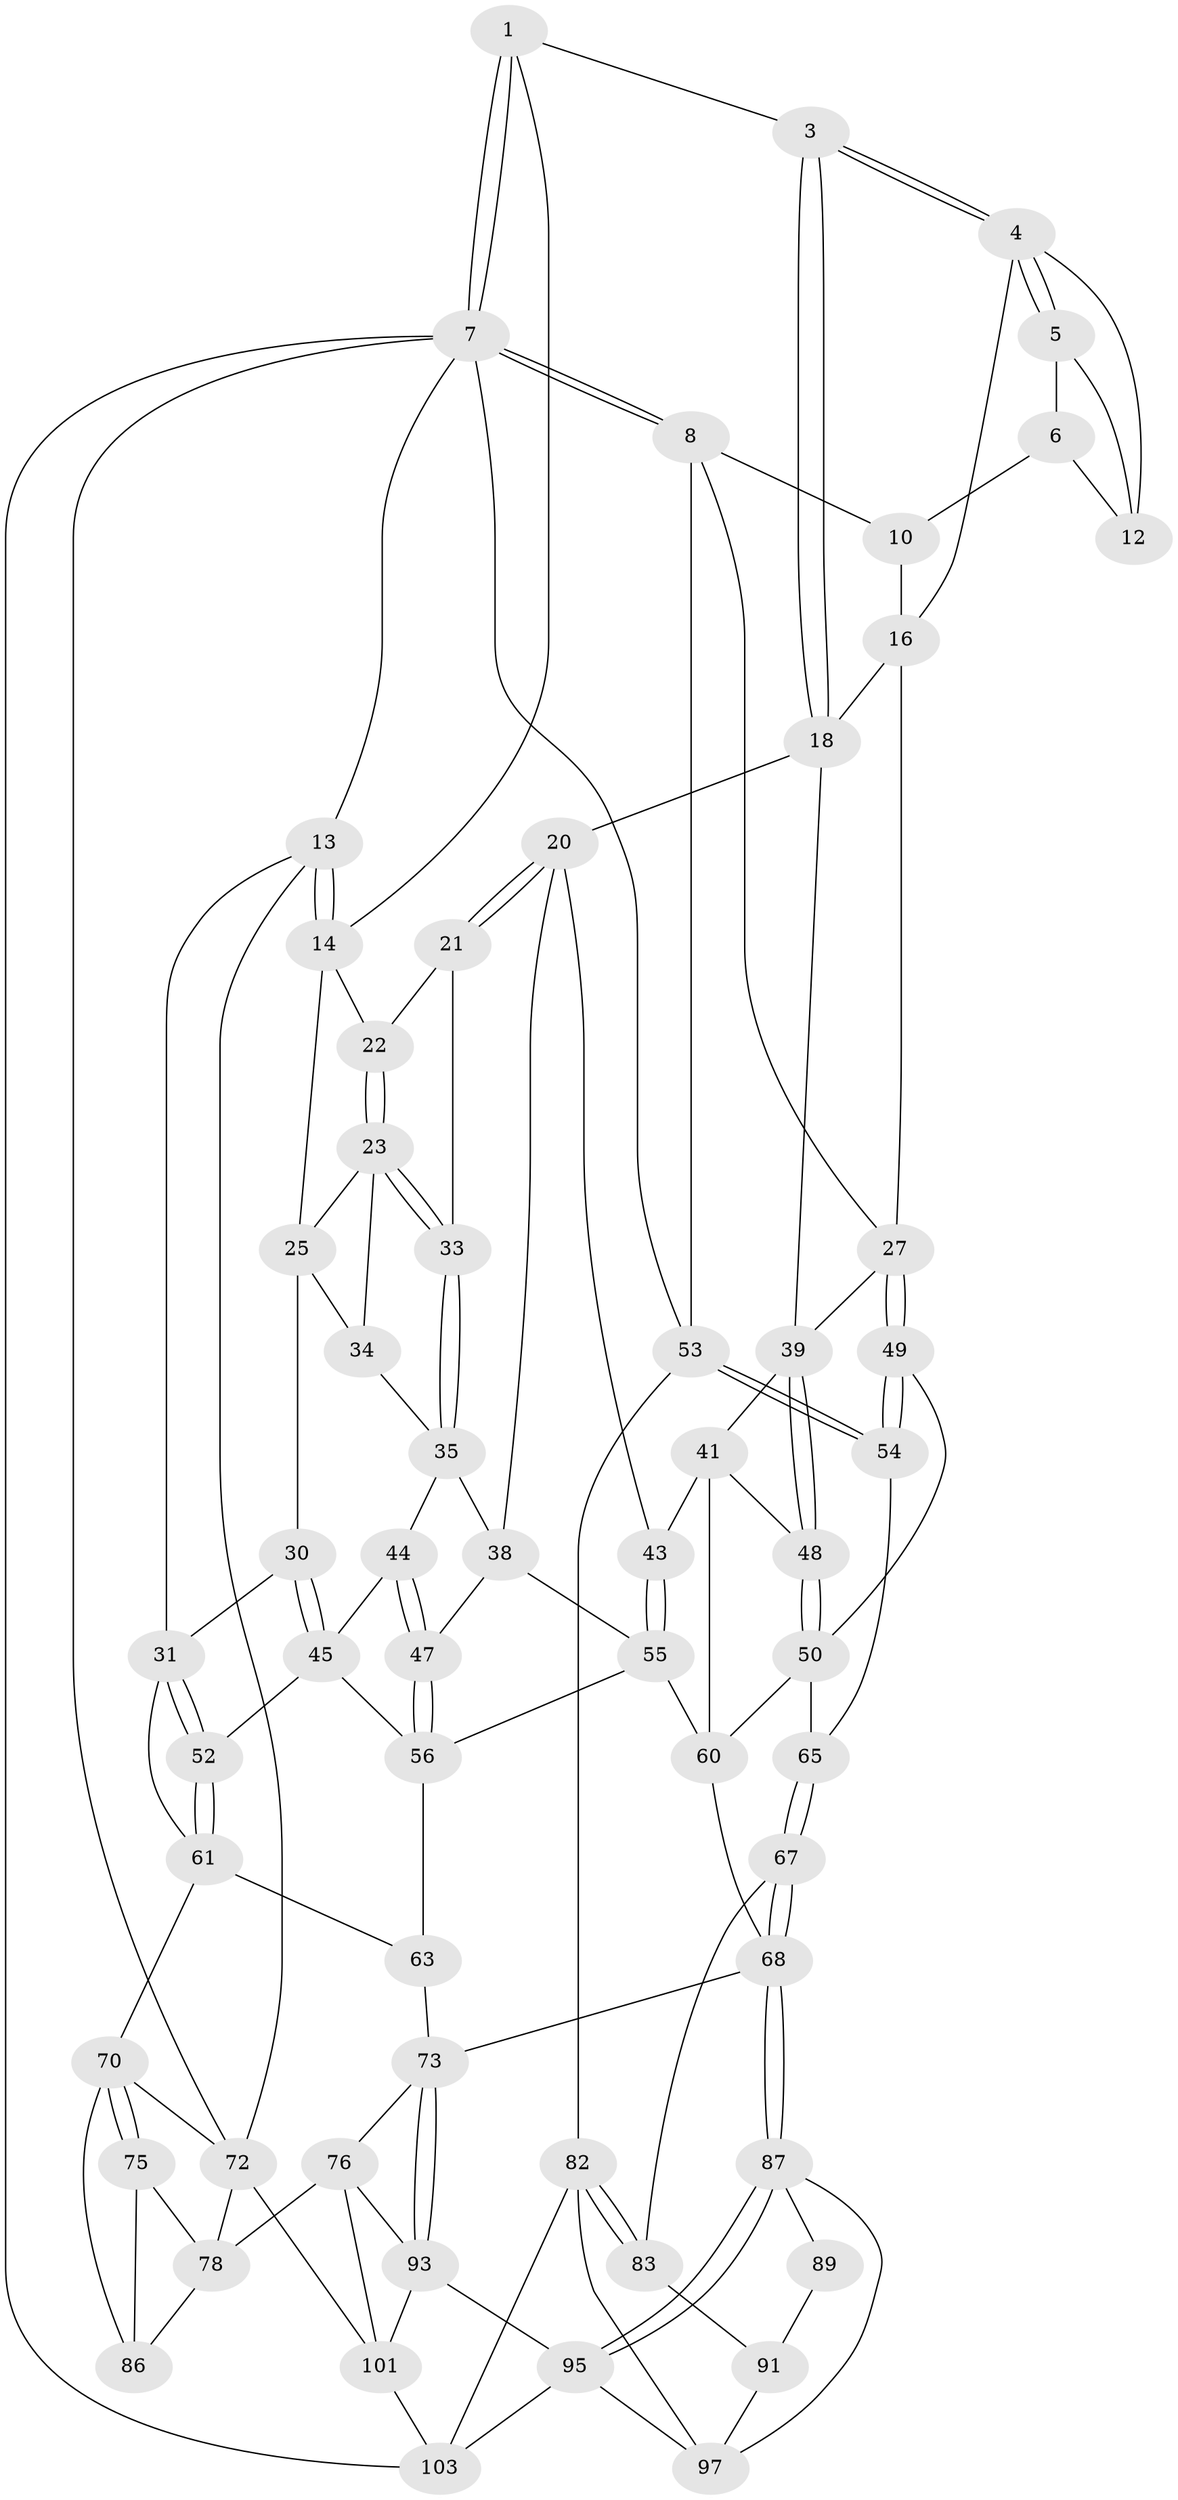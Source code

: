 // Generated by graph-tools (version 1.1) at 2025/52/02/27/25 19:52:42]
// undirected, 62 vertices, 140 edges
graph export_dot {
graph [start="1"]
  node [color=gray90,style=filled];
  1 [pos="+0.8803557922039235+0",super="+2"];
  3 [pos="+0.6518902799450841+0.09924921335641038"];
  4 [pos="+0.73373553010224+0.07068672697370576",super="+17"];
  5 [pos="+0.8081873308109695+0.03300795426875782"];
  6 [pos="+0.8718332050779962+0",super="+11"];
  7 [pos="+1+0",super="+85"];
  8 [pos="+1+0.18062701544635612",super="+9"];
  10 [pos="+0.8975884237980482+0.030874053748410287"];
  12 [pos="+0.8476897924175774+0.0473116009094457"];
  13 [pos="+0+0"];
  14 [pos="+0.11501091805261889+0",super="+15"];
  16 [pos="+0.8546702887809303+0.11375752141337858",super="+26"];
  18 [pos="+0.6476764902493138+0.11985712163268221",super="+19"];
  20 [pos="+0.6345379287211074+0.1302755282982026",super="+37"];
  21 [pos="+0.5460858938878295+0.11412049909119883"];
  22 [pos="+0.22021944864192144+0"];
  23 [pos="+0.32411828643953583+0.11807694581987122",super="+24"];
  25 [pos="+0.13097244879544337+0.11307042818296771",super="+29"];
  27 [pos="+0.980927167474034+0.18909391331256067",super="+28"];
  30 [pos="+0.11006567696341811+0.2415131650637859"];
  31 [pos="+0.09512991142826492+0.24952285930318707",super="+32"];
  33 [pos="+0.36946388827722826+0.15950171362902849"];
  34 [pos="+0.21530543285834197+0.22422779946521287"];
  35 [pos="+0.3767273779391929+0.20471934306611508",super="+36"];
  38 [pos="+0.4033337668357406+0.25042417609787426",super="+46"];
  39 [pos="+0.9259750929021049+0.22097201857459428",super="+40"];
  41 [pos="+0.7831115016547703+0.2996449994326982",super="+42"];
  43 [pos="+0.5981118848155926+0.35590161364904155"];
  44 [pos="+0.27048047709799294+0.3441841354224652"];
  45 [pos="+0.1991300237031587+0.33301808944417355",super="+51"];
  47 [pos="+0.27701528214959276+0.35511319760219046"];
  48 [pos="+0.8579339462164586+0.397864461014713"];
  49 [pos="+0.9029586947301781+0.4232954563458426"];
  50 [pos="+0.8595930992524945+0.4090788325937787",super="+59"];
  52 [pos="+0.09094657087509657+0.40265280646368706"];
  53 [pos="+1+0.49208465529429396",super="+81"];
  54 [pos="+0.9178841094971605+0.42820634591583445"];
  55 [pos="+0.4676242884393207+0.41688970273500864",super="+57"];
  56 [pos="+0.26823357553206645+0.4989027520568202",super="+58"];
  60 [pos="+0.7023461068752727+0.49261678626605665",super="+66"];
  61 [pos="+0.036854869713166795+0.4337722932561768",super="+62"];
  63 [pos="+0.2685344334070572+0.5992180086102686",super="+64"];
  65 [pos="+0.8281096531711235+0.6361701171966053"];
  67 [pos="+0.8342620000394182+0.6456788346679454",super="+84"];
  68 [pos="+0.6590247271505495+0.749549175520042",super="+69"];
  70 [pos="+0+0.5425665479758874",super="+71"];
  72 [pos="+0+1",super="+100"];
  73 [pos="+0.42486322313303576+0.7150463154956037",super="+74"];
  75 [pos="+0.0903512120552618+0.6258471597805034",super="+80"];
  76 [pos="+0.2606808753396296+0.7609355602633311",super="+77"];
  78 [pos="+0.1441209797747466+0.8534702329490848",super="+79"];
  82 [pos="+1+0.6835044960435572",super="+96"];
  83 [pos="+0.9251651088417959+0.6799259770135748"];
  86 [pos="+0+0.7931371912669947"];
  87 [pos="+0.6592880737083349+0.7799843846634821",super="+88"];
  89 [pos="+0.7600152062107621+0.8023413259006941",super="+90"];
  91 [pos="+0.8288682087794282+0.8427780173739872",super="+92"];
  93 [pos="+0.47765796207667705+0.8880453000861855",super="+94"];
  95 [pos="+0.573269727260288+0.8775557434873205",super="+99"];
  97 [pos="+0.8208076642870924+0.8875392689362039",super="+98"];
  101 [pos="+0.34798841659607144+1",super="+102"];
  103 [pos="+1+1",super="+104"];
  1 -- 7;
  1 -- 7;
  1 -- 3;
  1 -- 14;
  3 -- 4;
  3 -- 4;
  3 -- 18;
  3 -- 18;
  4 -- 5;
  4 -- 5;
  4 -- 16;
  4 -- 12;
  5 -- 6;
  5 -- 12;
  6 -- 10;
  6 -- 12;
  7 -- 8;
  7 -- 8;
  7 -- 13;
  7 -- 72;
  7 -- 103;
  7 -- 53;
  8 -- 53;
  8 -- 10;
  8 -- 27;
  10 -- 16;
  13 -- 14;
  13 -- 14;
  13 -- 72;
  13 -- 31;
  14 -- 25;
  14 -- 22;
  16 -- 18;
  16 -- 27;
  18 -- 20;
  18 -- 39;
  20 -- 21;
  20 -- 21;
  20 -- 43;
  20 -- 38;
  21 -- 22;
  21 -- 33;
  22 -- 23;
  22 -- 23;
  23 -- 33;
  23 -- 33;
  23 -- 25;
  23 -- 34;
  25 -- 34;
  25 -- 30;
  27 -- 49;
  27 -- 49;
  27 -- 39;
  30 -- 31;
  30 -- 45;
  30 -- 45;
  31 -- 52;
  31 -- 52;
  31 -- 61;
  33 -- 35;
  33 -- 35;
  34 -- 35;
  35 -- 38;
  35 -- 44;
  38 -- 47;
  38 -- 55;
  39 -- 48;
  39 -- 48;
  39 -- 41;
  41 -- 48;
  41 -- 43;
  41 -- 60;
  43 -- 55;
  43 -- 55;
  44 -- 45;
  44 -- 47;
  44 -- 47;
  45 -- 56;
  45 -- 52;
  47 -- 56;
  47 -- 56;
  48 -- 50;
  48 -- 50;
  49 -- 50;
  49 -- 54;
  49 -- 54;
  50 -- 65;
  50 -- 60;
  52 -- 61;
  52 -- 61;
  53 -- 54;
  53 -- 54;
  53 -- 82;
  54 -- 65;
  55 -- 56;
  55 -- 60;
  56 -- 63;
  60 -- 68;
  61 -- 70;
  61 -- 63;
  63 -- 73;
  65 -- 67;
  65 -- 67;
  67 -- 68;
  67 -- 68;
  67 -- 83;
  68 -- 87;
  68 -- 87;
  68 -- 73;
  70 -- 75;
  70 -- 75;
  70 -- 72;
  70 -- 86;
  72 -- 78;
  72 -- 101;
  73 -- 93;
  73 -- 93;
  73 -- 76;
  75 -- 86;
  75 -- 78;
  76 -- 93;
  76 -- 101;
  76 -- 78;
  78 -- 86;
  82 -- 83;
  82 -- 83;
  82 -- 97;
  82 -- 103;
  83 -- 91;
  87 -- 95;
  87 -- 95;
  87 -- 89;
  87 -- 97;
  89 -- 91 [weight=2];
  91 -- 97;
  93 -- 95;
  93 -- 101;
  95 -- 103;
  95 -- 97;
  101 -- 103;
}
